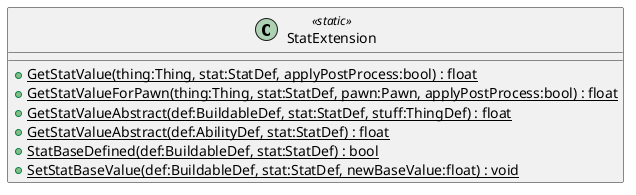 @startuml
class StatExtension <<static>> {
    + {static} GetStatValue(thing:Thing, stat:StatDef, applyPostProcess:bool) : float
    + {static} GetStatValueForPawn(thing:Thing, stat:StatDef, pawn:Pawn, applyPostProcess:bool) : float
    + {static} GetStatValueAbstract(def:BuildableDef, stat:StatDef, stuff:ThingDef) : float
    + {static} GetStatValueAbstract(def:AbilityDef, stat:StatDef) : float
    + {static} StatBaseDefined(def:BuildableDef, stat:StatDef) : bool
    + {static} SetStatBaseValue(def:BuildableDef, stat:StatDef, newBaseValue:float) : void
}
@enduml
